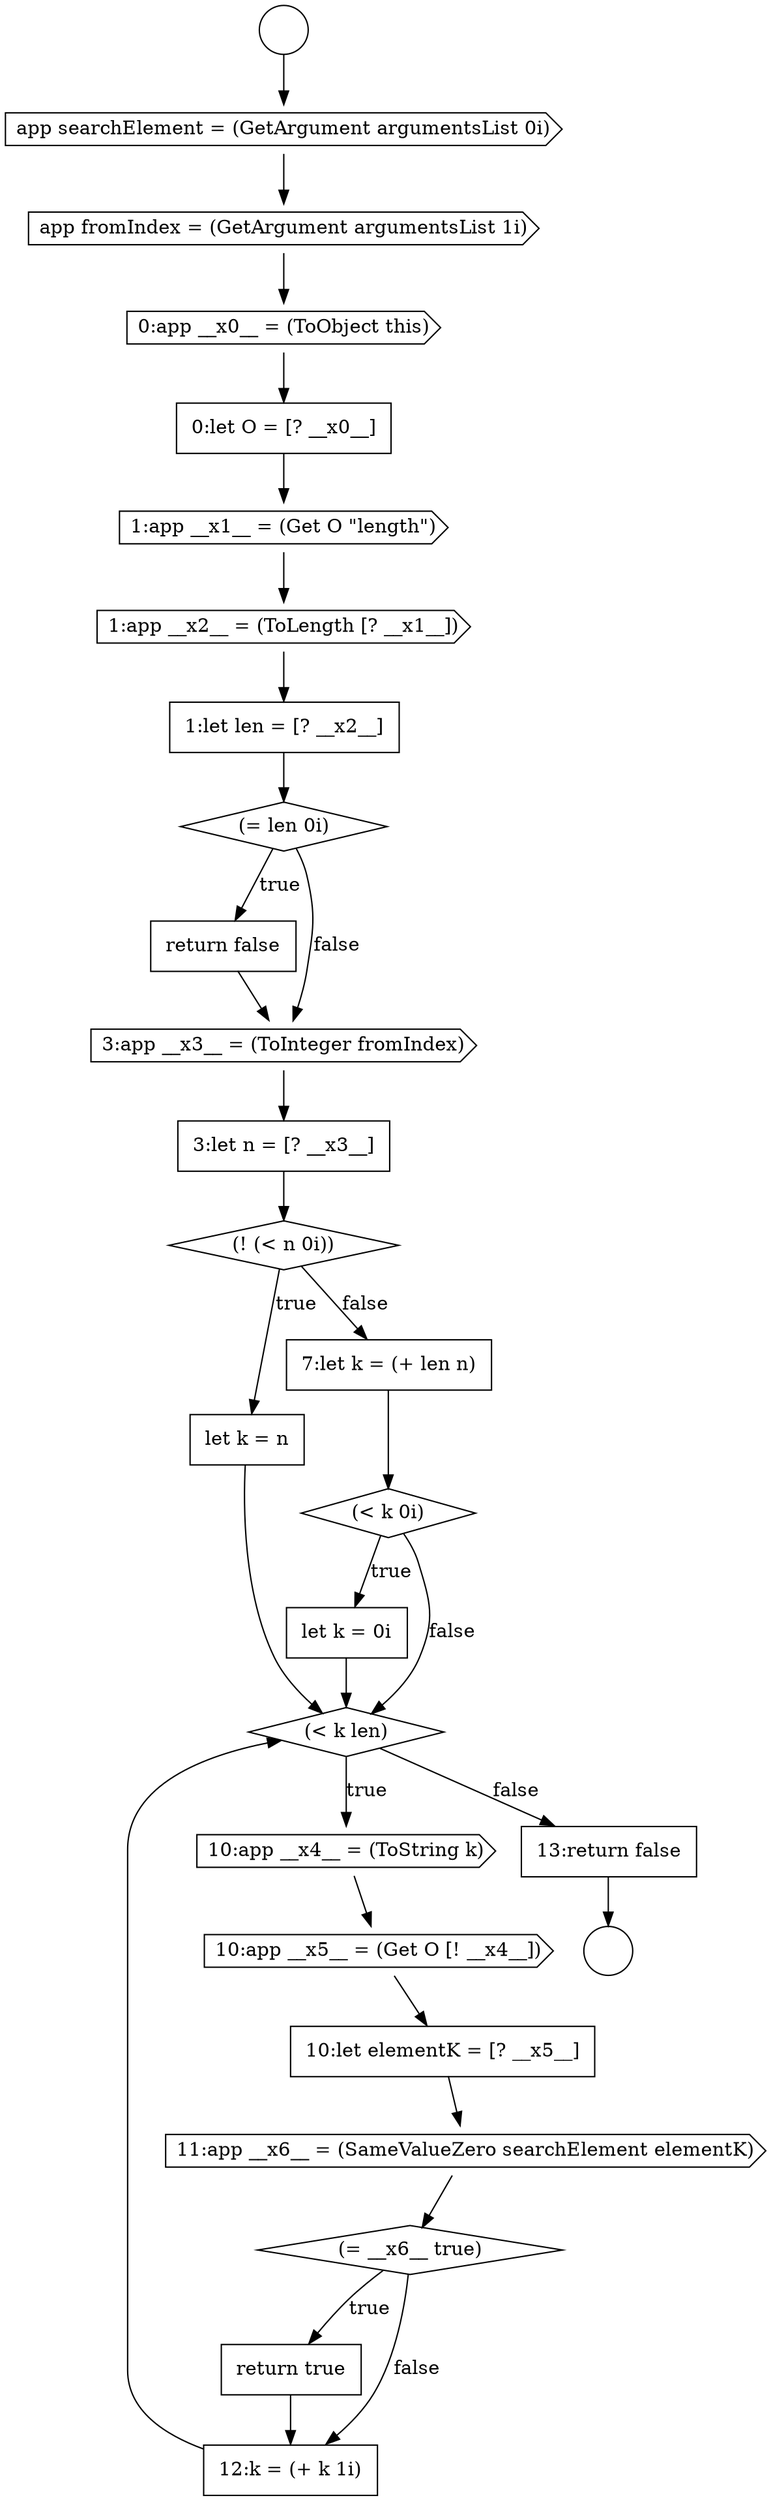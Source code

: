 digraph {
  node14084 [shape=none, margin=0, label=<<font color="black">
    <table border="0" cellborder="1" cellspacing="0" cellpadding="10">
      <tr><td align="left">3:let n = [? __x3__]</td></tr>
    </table>
  </font>> color="black" fillcolor="white" style=filled]
  node14089 [shape=none, margin=0, label=<<font color="black">
    <table border="0" cellborder="1" cellspacing="0" cellpadding="10">
      <tr><td align="left">let k = 0i</td></tr>
    </table>
  </font>> color="black" fillcolor="white" style=filled]
  node14088 [shape=diamond, label=<<font color="black">(&lt; k 0i)</font>> color="black" fillcolor="white" style=filled]
  node14096 [shape=none, margin=0, label=<<font color="black">
    <table border="0" cellborder="1" cellspacing="0" cellpadding="10">
      <tr><td align="left">return true</td></tr>
    </table>
  </font>> color="black" fillcolor="white" style=filled]
  node14075 [shape=cds, label=<<font color="black">app fromIndex = (GetArgument argumentsList 1i)</font>> color="black" fillcolor="white" style=filled]
  node14080 [shape=none, margin=0, label=<<font color="black">
    <table border="0" cellborder="1" cellspacing="0" cellpadding="10">
      <tr><td align="left">1:let len = [? __x2__]</td></tr>
    </table>
  </font>> color="black" fillcolor="white" style=filled]
  node14091 [shape=cds, label=<<font color="black">10:app __x4__ = (ToString k)</font>> color="black" fillcolor="white" style=filled]
  node14073 [shape=circle label=" " color="black" fillcolor="white" style=filled]
  node14098 [shape=none, margin=0, label=<<font color="black">
    <table border="0" cellborder="1" cellspacing="0" cellpadding="10">
      <tr><td align="left">13:return false</td></tr>
    </table>
  </font>> color="black" fillcolor="white" style=filled]
  node14094 [shape=cds, label=<<font color="black">11:app __x6__ = (SameValueZero searchElement elementK)</font>> color="black" fillcolor="white" style=filled]
  node14078 [shape=cds, label=<<font color="black">1:app __x1__ = (Get O &quot;length&quot;)</font>> color="black" fillcolor="white" style=filled]
  node14093 [shape=none, margin=0, label=<<font color="black">
    <table border="0" cellborder="1" cellspacing="0" cellpadding="10">
      <tr><td align="left">10:let elementK = [? __x5__]</td></tr>
    </table>
  </font>> color="black" fillcolor="white" style=filled]
  node14092 [shape=cds, label=<<font color="black">10:app __x5__ = (Get O [! __x4__])</font>> color="black" fillcolor="white" style=filled]
  node14085 [shape=diamond, label=<<font color="black">(! (&lt; n 0i))</font>> color="black" fillcolor="white" style=filled]
  node14077 [shape=none, margin=0, label=<<font color="black">
    <table border="0" cellborder="1" cellspacing="0" cellpadding="10">
      <tr><td align="left">0:let O = [? __x0__]</td></tr>
    </table>
  </font>> color="black" fillcolor="white" style=filled]
  node14072 [shape=circle label=" " color="black" fillcolor="white" style=filled]
  node14097 [shape=none, margin=0, label=<<font color="black">
    <table border="0" cellborder="1" cellspacing="0" cellpadding="10">
      <tr><td align="left">12:k = (+ k 1i)</td></tr>
    </table>
  </font>> color="black" fillcolor="white" style=filled]
  node14095 [shape=diamond, label=<<font color="black">(= __x6__ true)</font>> color="black" fillcolor="white" style=filled]
  node14076 [shape=cds, label=<<font color="black">0:app __x0__ = (ToObject this)</font>> color="black" fillcolor="white" style=filled]
  node14074 [shape=cds, label=<<font color="black">app searchElement = (GetArgument argumentsList 0i)</font>> color="black" fillcolor="white" style=filled]
  node14082 [shape=none, margin=0, label=<<font color="black">
    <table border="0" cellborder="1" cellspacing="0" cellpadding="10">
      <tr><td align="left">return false</td></tr>
    </table>
  </font>> color="black" fillcolor="white" style=filled]
  node14081 [shape=diamond, label=<<font color="black">(= len 0i)</font>> color="black" fillcolor="white" style=filled]
  node14086 [shape=none, margin=0, label=<<font color="black">
    <table border="0" cellborder="1" cellspacing="0" cellpadding="10">
      <tr><td align="left">let k = n</td></tr>
    </table>
  </font>> color="black" fillcolor="white" style=filled]
  node14083 [shape=cds, label=<<font color="black">3:app __x3__ = (ToInteger fromIndex)</font>> color="black" fillcolor="white" style=filled]
  node14079 [shape=cds, label=<<font color="black">1:app __x2__ = (ToLength [? __x1__])</font>> color="black" fillcolor="white" style=filled]
  node14090 [shape=diamond, label=<<font color="black">(&lt; k len)</font>> color="black" fillcolor="white" style=filled]
  node14087 [shape=none, margin=0, label=<<font color="black">
    <table border="0" cellborder="1" cellspacing="0" cellpadding="10">
      <tr><td align="left">7:let k = (+ len n)</td></tr>
    </table>
  </font>> color="black" fillcolor="white" style=filled]
  node14084 -> node14085 [ color="black"]
  node14096 -> node14097 [ color="black"]
  node14075 -> node14076 [ color="black"]
  node14078 -> node14079 [ color="black"]
  node14098 -> node14073 [ color="black"]
  node14085 -> node14086 [label=<<font color="black">true</font>> color="black"]
  node14085 -> node14087 [label=<<font color="black">false</font>> color="black"]
  node14081 -> node14082 [label=<<font color="black">true</font>> color="black"]
  node14081 -> node14083 [label=<<font color="black">false</font>> color="black"]
  node14094 -> node14095 [ color="black"]
  node14079 -> node14080 [ color="black"]
  node14087 -> node14088 [ color="black"]
  node14093 -> node14094 [ color="black"]
  node14088 -> node14089 [label=<<font color="black">true</font>> color="black"]
  node14088 -> node14090 [label=<<font color="black">false</font>> color="black"]
  node14090 -> node14091 [label=<<font color="black">true</font>> color="black"]
  node14090 -> node14098 [label=<<font color="black">false</font>> color="black"]
  node14074 -> node14075 [ color="black"]
  node14076 -> node14077 [ color="black"]
  node14086 -> node14090 [ color="black"]
  node14082 -> node14083 [ color="black"]
  node14080 -> node14081 [ color="black"]
  node14077 -> node14078 [ color="black"]
  node14091 -> node14092 [ color="black"]
  node14089 -> node14090 [ color="black"]
  node14083 -> node14084 [ color="black"]
  node14072 -> node14074 [ color="black"]
  node14097 -> node14090 [ color="black"]
  node14092 -> node14093 [ color="black"]
  node14095 -> node14096 [label=<<font color="black">true</font>> color="black"]
  node14095 -> node14097 [label=<<font color="black">false</font>> color="black"]
}
